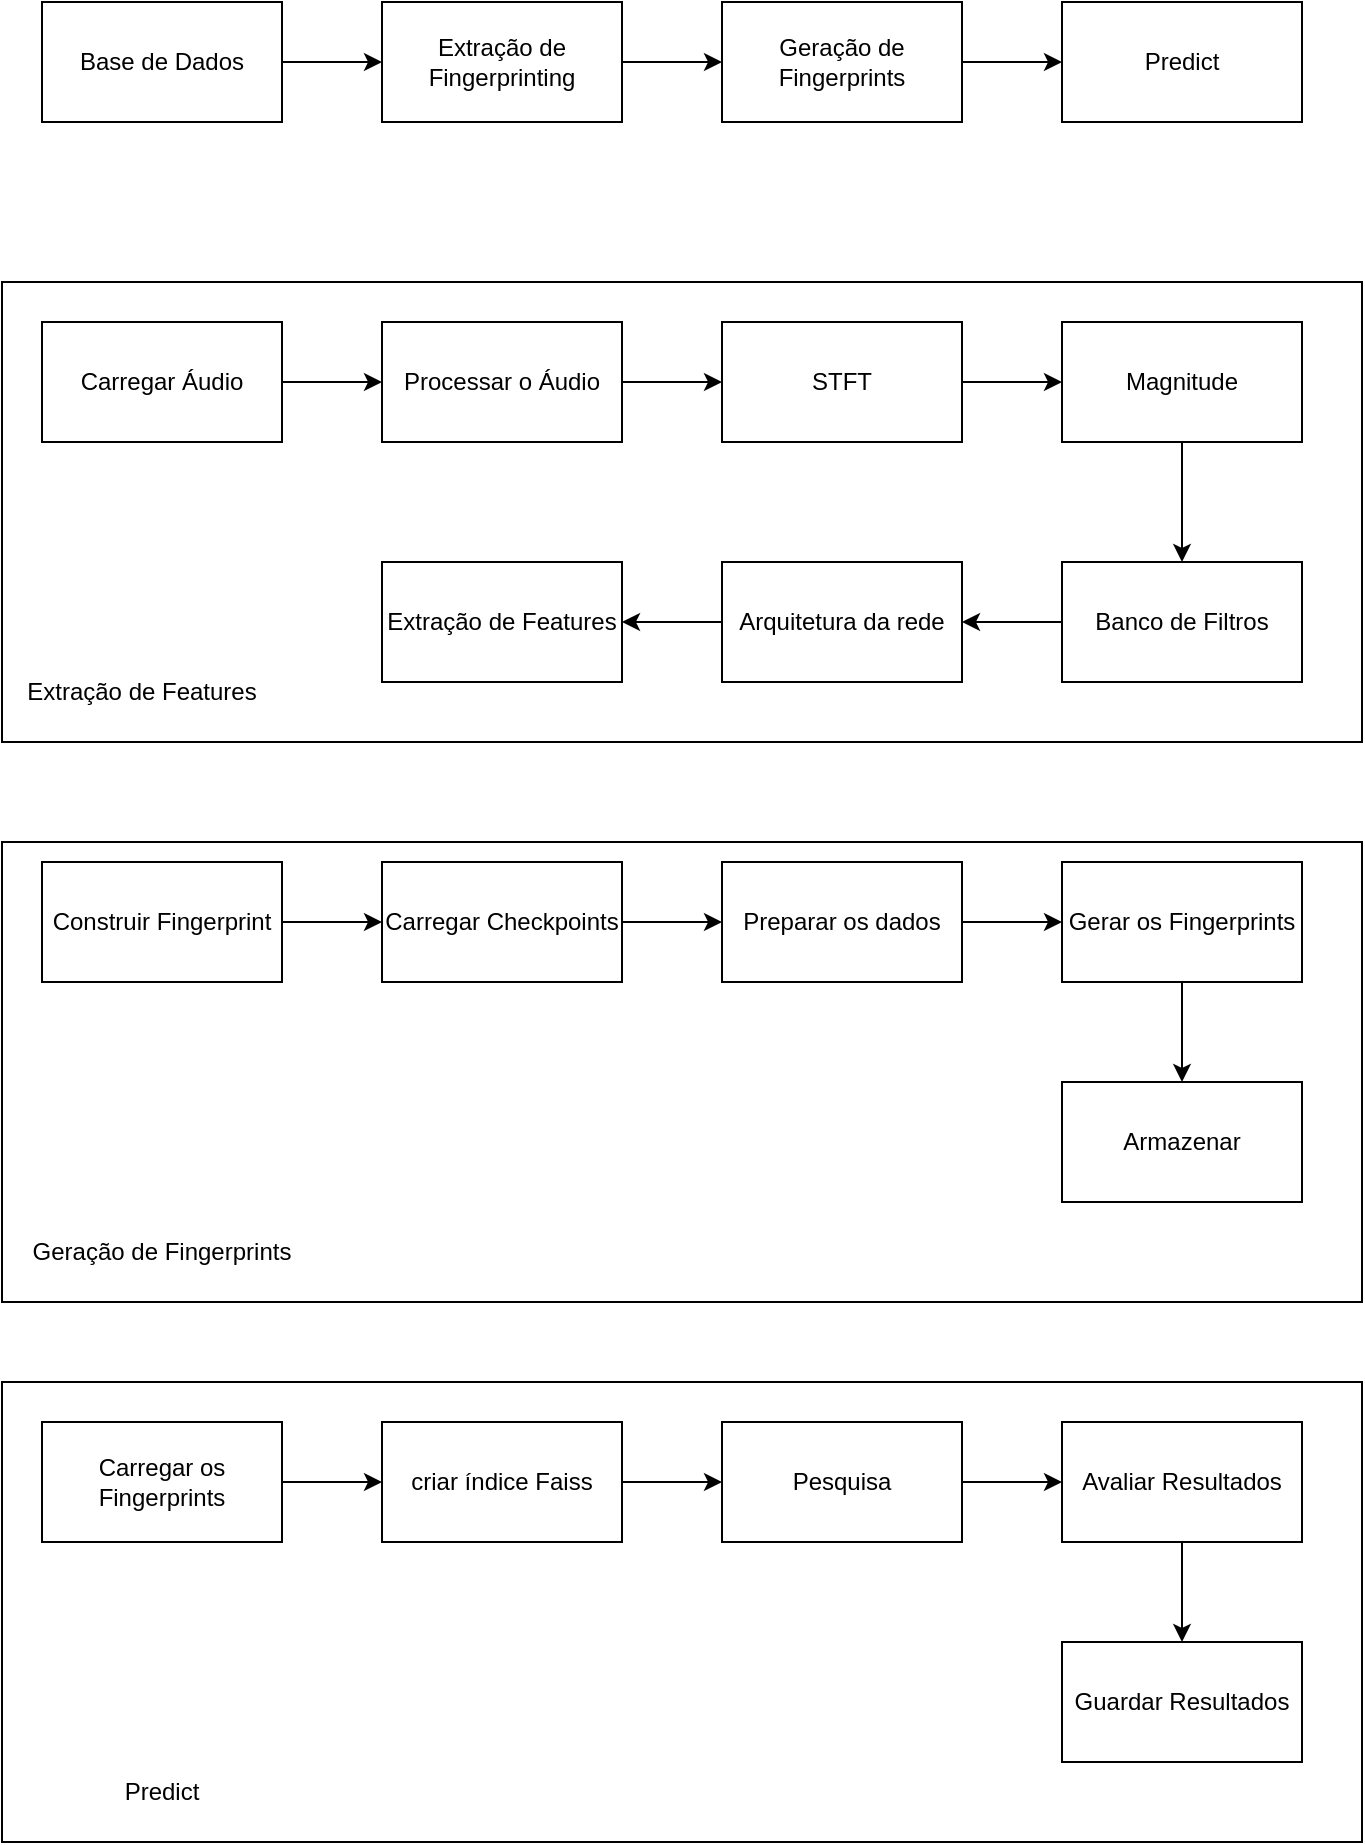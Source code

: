 <mxfile version="24.3.1" type="github">
  <diagram name="Page-1" id="2YBvvXClWsGukQMizWep">
    <mxGraphModel dx="2150" dy="928" grid="1" gridSize="10" guides="1" tooltips="1" connect="1" arrows="1" fold="1" page="1" pageScale="1" pageWidth="850" pageHeight="1100" math="0" shadow="0">
      <root>
        <mxCell id="0" />
        <mxCell id="1" parent="0" />
        <mxCell id="RbFjYVAEEMJGBgeYetVt-1" value="Base de Dados" style="rounded=0;whiteSpace=wrap;html=1;" vertex="1" parent="1">
          <mxGeometry x="40" y="40" width="120" height="60" as="geometry" />
        </mxCell>
        <mxCell id="RbFjYVAEEMJGBgeYetVt-6" value="" style="edgeStyle=orthogonalEdgeStyle;rounded=0;orthogonalLoop=1;jettySize=auto;html=1;" edge="1" parent="1" source="RbFjYVAEEMJGBgeYetVt-2" target="RbFjYVAEEMJGBgeYetVt-3">
          <mxGeometry relative="1" as="geometry" />
        </mxCell>
        <mxCell id="RbFjYVAEEMJGBgeYetVt-2" value="Extração de Fingerprinting" style="rounded=0;whiteSpace=wrap;html=1;" vertex="1" parent="1">
          <mxGeometry x="210" y="40" width="120" height="60" as="geometry" />
        </mxCell>
        <mxCell id="RbFjYVAEEMJGBgeYetVt-7" value="" style="edgeStyle=orthogonalEdgeStyle;rounded=0;orthogonalLoop=1;jettySize=auto;html=1;" edge="1" parent="1" source="RbFjYVAEEMJGBgeYetVt-3" target="RbFjYVAEEMJGBgeYetVt-4">
          <mxGeometry relative="1" as="geometry" />
        </mxCell>
        <mxCell id="RbFjYVAEEMJGBgeYetVt-3" value="Geração de Fingerprints" style="rounded=0;whiteSpace=wrap;html=1;" vertex="1" parent="1">
          <mxGeometry x="380" y="40" width="120" height="60" as="geometry" />
        </mxCell>
        <mxCell id="RbFjYVAEEMJGBgeYetVt-4" value="Predict" style="rounded=0;whiteSpace=wrap;html=1;" vertex="1" parent="1">
          <mxGeometry x="550" y="40" width="120" height="60" as="geometry" />
        </mxCell>
        <mxCell id="RbFjYVAEEMJGBgeYetVt-5" value="" style="endArrow=classic;html=1;rounded=0;exitX=1;exitY=0.5;exitDx=0;exitDy=0;entryX=0;entryY=0.5;entryDx=0;entryDy=0;" edge="1" parent="1" source="RbFjYVAEEMJGBgeYetVt-1" target="RbFjYVAEEMJGBgeYetVt-2">
          <mxGeometry width="50" height="50" relative="1" as="geometry">
            <mxPoint x="400" y="220" as="sourcePoint" />
            <mxPoint x="450" y="170" as="targetPoint" />
          </mxGeometry>
        </mxCell>
        <mxCell id="RbFjYVAEEMJGBgeYetVt-9" value="" style="rounded=0;whiteSpace=wrap;html=1;" vertex="1" parent="1">
          <mxGeometry x="20" y="180" width="680" height="230" as="geometry" />
        </mxCell>
        <mxCell id="RbFjYVAEEMJGBgeYetVt-16" value="" style="edgeStyle=orthogonalEdgeStyle;rounded=0;orthogonalLoop=1;jettySize=auto;html=1;" edge="1" parent="1" source="RbFjYVAEEMJGBgeYetVt-10" target="RbFjYVAEEMJGBgeYetVt-11">
          <mxGeometry relative="1" as="geometry" />
        </mxCell>
        <mxCell id="RbFjYVAEEMJGBgeYetVt-10" value="Carregar Áudio" style="rounded=0;whiteSpace=wrap;html=1;" vertex="1" parent="1">
          <mxGeometry x="40" y="200" width="120" height="60" as="geometry" />
        </mxCell>
        <mxCell id="RbFjYVAEEMJGBgeYetVt-17" value="" style="edgeStyle=orthogonalEdgeStyle;rounded=0;orthogonalLoop=1;jettySize=auto;html=1;" edge="1" parent="1" source="RbFjYVAEEMJGBgeYetVt-11" target="RbFjYVAEEMJGBgeYetVt-12">
          <mxGeometry relative="1" as="geometry" />
        </mxCell>
        <mxCell id="RbFjYVAEEMJGBgeYetVt-11" value="Processar o Áudio" style="rounded=0;whiteSpace=wrap;html=1;" vertex="1" parent="1">
          <mxGeometry x="210" y="200" width="120" height="60" as="geometry" />
        </mxCell>
        <mxCell id="RbFjYVAEEMJGBgeYetVt-18" value="" style="edgeStyle=orthogonalEdgeStyle;rounded=0;orthogonalLoop=1;jettySize=auto;html=1;" edge="1" parent="1" source="RbFjYVAEEMJGBgeYetVt-12" target="RbFjYVAEEMJGBgeYetVt-13">
          <mxGeometry relative="1" as="geometry" />
        </mxCell>
        <mxCell id="RbFjYVAEEMJGBgeYetVt-12" value="STFT" style="rounded=0;whiteSpace=wrap;html=1;" vertex="1" parent="1">
          <mxGeometry x="380" y="200" width="120" height="60" as="geometry" />
        </mxCell>
        <mxCell id="RbFjYVAEEMJGBgeYetVt-19" value="" style="edgeStyle=orthogonalEdgeStyle;rounded=0;orthogonalLoop=1;jettySize=auto;html=1;" edge="1" parent="1" source="RbFjYVAEEMJGBgeYetVt-13" target="RbFjYVAEEMJGBgeYetVt-14">
          <mxGeometry relative="1" as="geometry" />
        </mxCell>
        <mxCell id="RbFjYVAEEMJGBgeYetVt-13" value="Magnitude" style="rounded=0;whiteSpace=wrap;html=1;" vertex="1" parent="1">
          <mxGeometry x="550" y="200" width="120" height="60" as="geometry" />
        </mxCell>
        <mxCell id="RbFjYVAEEMJGBgeYetVt-20" value="" style="edgeStyle=orthogonalEdgeStyle;rounded=0;orthogonalLoop=1;jettySize=auto;html=1;" edge="1" parent="1" source="RbFjYVAEEMJGBgeYetVt-14" target="RbFjYVAEEMJGBgeYetVt-15">
          <mxGeometry relative="1" as="geometry" />
        </mxCell>
        <mxCell id="RbFjYVAEEMJGBgeYetVt-14" value="Banco de Filtros" style="rounded=0;whiteSpace=wrap;html=1;" vertex="1" parent="1">
          <mxGeometry x="550" y="320" width="120" height="60" as="geometry" />
        </mxCell>
        <mxCell id="RbFjYVAEEMJGBgeYetVt-22" value="" style="edgeStyle=orthogonalEdgeStyle;rounded=0;orthogonalLoop=1;jettySize=auto;html=1;" edge="1" parent="1" source="RbFjYVAEEMJGBgeYetVt-15" target="RbFjYVAEEMJGBgeYetVt-21">
          <mxGeometry relative="1" as="geometry" />
        </mxCell>
        <mxCell id="RbFjYVAEEMJGBgeYetVt-15" value="Arquitetura da rede" style="rounded=0;whiteSpace=wrap;html=1;" vertex="1" parent="1">
          <mxGeometry x="380" y="320" width="120" height="60" as="geometry" />
        </mxCell>
        <mxCell id="RbFjYVAEEMJGBgeYetVt-21" value="Extração de Features" style="rounded=0;whiteSpace=wrap;html=1;" vertex="1" parent="1">
          <mxGeometry x="210" y="320" width="120" height="60" as="geometry" />
        </mxCell>
        <mxCell id="RbFjYVAEEMJGBgeYetVt-24" value="" style="rounded=0;whiteSpace=wrap;html=1;" vertex="1" parent="1">
          <mxGeometry x="20" y="460" width="680" height="230" as="geometry" />
        </mxCell>
        <mxCell id="RbFjYVAEEMJGBgeYetVt-30" value="" style="edgeStyle=orthogonalEdgeStyle;rounded=0;orthogonalLoop=1;jettySize=auto;html=1;" edge="1" parent="1" source="RbFjYVAEEMJGBgeYetVt-25" target="RbFjYVAEEMJGBgeYetVt-26">
          <mxGeometry relative="1" as="geometry" />
        </mxCell>
        <mxCell id="RbFjYVAEEMJGBgeYetVt-25" value="Construir Fingerprint" style="rounded=0;whiteSpace=wrap;html=1;" vertex="1" parent="1">
          <mxGeometry x="40" y="470" width="120" height="60" as="geometry" />
        </mxCell>
        <mxCell id="RbFjYVAEEMJGBgeYetVt-31" value="" style="edgeStyle=orthogonalEdgeStyle;rounded=0;orthogonalLoop=1;jettySize=auto;html=1;" edge="1" parent="1" source="RbFjYVAEEMJGBgeYetVt-26" target="RbFjYVAEEMJGBgeYetVt-27">
          <mxGeometry relative="1" as="geometry" />
        </mxCell>
        <mxCell id="RbFjYVAEEMJGBgeYetVt-26" value="Carregar Checkpoints" style="rounded=0;whiteSpace=wrap;html=1;" vertex="1" parent="1">
          <mxGeometry x="210" y="470" width="120" height="60" as="geometry" />
        </mxCell>
        <mxCell id="RbFjYVAEEMJGBgeYetVt-32" value="" style="edgeStyle=orthogonalEdgeStyle;rounded=0;orthogonalLoop=1;jettySize=auto;html=1;" edge="1" parent="1" source="RbFjYVAEEMJGBgeYetVt-27" target="RbFjYVAEEMJGBgeYetVt-28">
          <mxGeometry relative="1" as="geometry" />
        </mxCell>
        <mxCell id="RbFjYVAEEMJGBgeYetVt-27" value="Preparar os dados" style="rounded=0;whiteSpace=wrap;html=1;" vertex="1" parent="1">
          <mxGeometry x="380" y="470" width="120" height="60" as="geometry" />
        </mxCell>
        <mxCell id="RbFjYVAEEMJGBgeYetVt-34" value="" style="edgeStyle=orthogonalEdgeStyle;rounded=0;orthogonalLoop=1;jettySize=auto;html=1;" edge="1" parent="1" source="RbFjYVAEEMJGBgeYetVt-28" target="RbFjYVAEEMJGBgeYetVt-29">
          <mxGeometry relative="1" as="geometry" />
        </mxCell>
        <mxCell id="RbFjYVAEEMJGBgeYetVt-28" value="Gerar os Fingerprints" style="rounded=0;whiteSpace=wrap;html=1;" vertex="1" parent="1">
          <mxGeometry x="550" y="470" width="120" height="60" as="geometry" />
        </mxCell>
        <mxCell id="RbFjYVAEEMJGBgeYetVt-29" value="Armazenar" style="rounded=0;whiteSpace=wrap;html=1;" vertex="1" parent="1">
          <mxGeometry x="550" y="580" width="120" height="60" as="geometry" />
        </mxCell>
        <mxCell id="RbFjYVAEEMJGBgeYetVt-36" value="" style="rounded=0;whiteSpace=wrap;html=1;" vertex="1" parent="1">
          <mxGeometry x="20" y="730" width="680" height="230" as="geometry" />
        </mxCell>
        <mxCell id="RbFjYVAEEMJGBgeYetVt-41" value="" style="edgeStyle=orthogonalEdgeStyle;rounded=0;orthogonalLoop=1;jettySize=auto;html=1;" edge="1" parent="1" source="RbFjYVAEEMJGBgeYetVt-37" target="RbFjYVAEEMJGBgeYetVt-38">
          <mxGeometry relative="1" as="geometry" />
        </mxCell>
        <mxCell id="RbFjYVAEEMJGBgeYetVt-37" value="Carregar os Fingerprints" style="rounded=0;whiteSpace=wrap;html=1;" vertex="1" parent="1">
          <mxGeometry x="40" y="750" width="120" height="60" as="geometry" />
        </mxCell>
        <mxCell id="RbFjYVAEEMJGBgeYetVt-42" value="" style="edgeStyle=orthogonalEdgeStyle;rounded=0;orthogonalLoop=1;jettySize=auto;html=1;" edge="1" parent="1" source="RbFjYVAEEMJGBgeYetVt-38" target="RbFjYVAEEMJGBgeYetVt-39">
          <mxGeometry relative="1" as="geometry" />
        </mxCell>
        <mxCell id="RbFjYVAEEMJGBgeYetVt-38" value="criar índice Faiss" style="rounded=0;whiteSpace=wrap;html=1;" vertex="1" parent="1">
          <mxGeometry x="210" y="750" width="120" height="60" as="geometry" />
        </mxCell>
        <mxCell id="RbFjYVAEEMJGBgeYetVt-43" value="" style="edgeStyle=orthogonalEdgeStyle;rounded=0;orthogonalLoop=1;jettySize=auto;html=1;" edge="1" parent="1" source="RbFjYVAEEMJGBgeYetVt-39" target="RbFjYVAEEMJGBgeYetVt-40">
          <mxGeometry relative="1" as="geometry" />
        </mxCell>
        <mxCell id="RbFjYVAEEMJGBgeYetVt-39" value="Pesquisa" style="rounded=0;whiteSpace=wrap;html=1;" vertex="1" parent="1">
          <mxGeometry x="380" y="750" width="120" height="60" as="geometry" />
        </mxCell>
        <mxCell id="RbFjYVAEEMJGBgeYetVt-45" value="" style="edgeStyle=orthogonalEdgeStyle;rounded=0;orthogonalLoop=1;jettySize=auto;html=1;" edge="1" parent="1" source="RbFjYVAEEMJGBgeYetVt-40" target="RbFjYVAEEMJGBgeYetVt-44">
          <mxGeometry relative="1" as="geometry" />
        </mxCell>
        <mxCell id="RbFjYVAEEMJGBgeYetVt-40" value="Avaliar Resultados" style="rounded=0;whiteSpace=wrap;html=1;" vertex="1" parent="1">
          <mxGeometry x="550" y="750" width="120" height="60" as="geometry" />
        </mxCell>
        <mxCell id="RbFjYVAEEMJGBgeYetVt-44" value="Guardar Resultados" style="rounded=0;whiteSpace=wrap;html=1;" vertex="1" parent="1">
          <mxGeometry x="550" y="860" width="120" height="60" as="geometry" />
        </mxCell>
        <mxCell id="RbFjYVAEEMJGBgeYetVt-46" value="Extração de Features" style="text;html=1;align=center;verticalAlign=middle;whiteSpace=wrap;rounded=0;" vertex="1" parent="1">
          <mxGeometry x="30" y="370" width="120" height="30" as="geometry" />
        </mxCell>
        <mxCell id="RbFjYVAEEMJGBgeYetVt-47" value="Geração de Fingerprints" style="text;html=1;align=center;verticalAlign=middle;whiteSpace=wrap;rounded=0;" vertex="1" parent="1">
          <mxGeometry x="30" y="650" width="140" height="30" as="geometry" />
        </mxCell>
        <mxCell id="RbFjYVAEEMJGBgeYetVt-48" value="Predict" style="text;html=1;align=center;verticalAlign=middle;whiteSpace=wrap;rounded=0;" vertex="1" parent="1">
          <mxGeometry x="30" y="920" width="140" height="30" as="geometry" />
        </mxCell>
      </root>
    </mxGraphModel>
  </diagram>
</mxfile>
